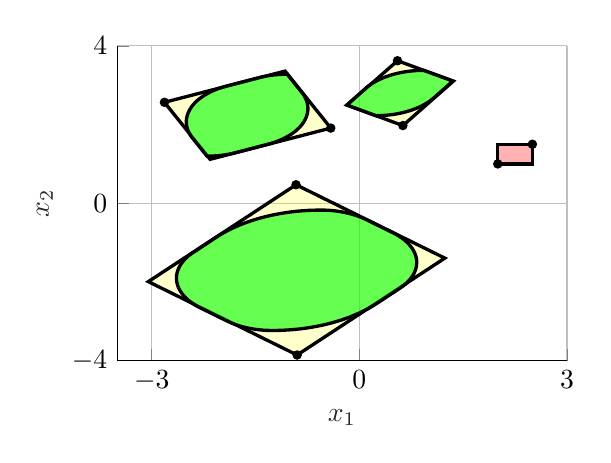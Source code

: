 % This file was created by matlab2tikz.
%
%The latest updates can be retrieved from
%  http://www.mathworks.com/matlabcentral/fileexchange/22022-matlab2tikz-matlab2tikz
%where you can also make suggestions and rate matlab2tikz.
%
\definecolor{mycolor1}{rgb}{1.0,1.0,0.0}%
%
\begin{tikzpicture}

\begin{axis}[%
width=5.714cm,
height=4cm,
at={(0cm,0cm)},
scale only axis,
xmin=-3.5,
xmax=3,
xtick={-3,  0,  3},
xlabel style={font=\color{white!15!black}},
xlabel={$x_1$},
ymin=-4,
ymax=4,
ytick={-4,  0,  4},
ylabel style={font=\color{white!15!black}},
ylabel={$x_2$},
axis background/.style={fill=white},
axis x line*=bottom,
axis y line*=left,
xmajorgrids,
ymajorgrids
]

\addplot[area legend, line width=1.2pt, draw=black, fill=red, fill opacity=0.3, forget plot]
table[row sep=crcr] {%
x	y\\
2	1\\
2.5	1\\
2.5	1.5\\
2	1.5\\
}--cycle;
\addplot[only marks, mark=*, mark options={}, mark size=1.5pt, color=black, fill=black] table[row sep=crcr]{%
x	y\\
2	1\\
2.5	1.5\\
};

\addplot[area legend, line width=1.2pt, draw=black, fill=mycolor1, fill opacity=0.2, forget plot]
table[row sep=crcr] {%
x	y\\
0.629	1.974\\
1.357	3.102\\
0.551	3.621\\
-0.177	2.494\\
}--cycle;
\addplot[only marks, mark=*, mark options={}, mark size=1.5pt, color=black, fill=black] table[row sep=crcr]{%
x	y\\
0.629	1.974\\
0.551	3.621\\
};

\addplot[area legend, line width=1.2pt, draw=black, fill=green, fill opacity=0.6, forget plot]
table[row sep=crcr] {%
x	y\\
0.239	2.225\\
0.261	2.226\\
0.281	2.226\\
0.301	2.227\\
0.321	2.229\\
0.341	2.231\\
0.361	2.233\\
0.381	2.235\\
0.401	2.238\\
0.42	2.242\\
0.44	2.246\\
0.46	2.25\\
0.479	2.254\\
0.498	2.259\\
0.518	2.265\\
0.537	2.27\\
0.556	2.277\\
0.575	2.283\\
0.594	2.29\\
0.612	2.297\\
0.631	2.305\\
0.649	2.313\\
0.667	2.321\\
0.685	2.33\\
0.703	2.339\\
0.721	2.348\\
0.738	2.358\\
0.756	2.368\\
0.773	2.379\\
0.789	2.39\\
0.806	2.401\\
0.822	2.412\\
0.839	2.424\\
0.854	2.436\\
0.87	2.449\\
0.886	2.461\\
0.901	2.474\\
0.916	2.488\\
0.93	2.501\\
0.945	2.515\\
0.959	2.53\\
0.972	2.544\\
0.986	2.559\\
0.999	2.574\\
1.012	2.589\\
1.025	2.605\\
1.037	2.621\\
1.049	2.637\\
1.061	2.653\\
1.072	2.67\\
1.352	3.106\\
0.931	3.376\\
0.909	3.376\\
0.889	3.375\\
0.869	3.374\\
0.849	3.373\\
0.829	3.371\\
0.809	3.369\\
0.789	3.366\\
0.77	3.363\\
0.75	3.36\\
0.73	3.356\\
0.711	3.352\\
0.691	3.347\\
0.672	3.342\\
0.653	3.337\\
0.633	3.331\\
0.614	3.325\\
0.595	3.319\\
0.577	3.312\\
0.558	3.304\\
0.54	3.297\\
0.521	3.289\\
0.503	3.281\\
0.485	3.272\\
0.467	3.263\\
0.45	3.253\\
0.432	3.243\\
0.415	3.233\\
0.398	3.223\\
0.381	3.212\\
0.364	3.201\\
0.348	3.189\\
0.332	3.178\\
0.316	3.165\\
0.3	3.153\\
0.285	3.14\\
0.27	3.127\\
0.255	3.114\\
0.24	3.1\\
0.226	3.086\\
0.212	3.072\\
0.198	3.058\\
0.184	3.043\\
0.171	3.028\\
0.158	3.012\\
0.146	2.997\\
0.133	2.981\\
0.121	2.965\\
0.11	2.949\\
0.099	2.932\\
-0.182	2.496\\
0.239	2.225\\
}--cycle;

\addplot[area legend, line width=1.2pt, draw=black, fill=mycolor1, fill opacity=0.2, forget plot]
table[row sep=crcr] {%
x	y\\
-0.413	1.91\\
-1.073	3.358\\
-2.816	2.565\\
-2.156	1.117\\
}--cycle;
\addplot[only marks, mark=*, mark options={}, mark size=1.5pt, color=black, fill=black] table[row sep=crcr]{%
x	y\\
-0.413	1.91\\
-2.816	2.565\\
};

\addplot[area legend, line width=1.2pt, draw=black, fill=green, fill opacity=0.6, forget plot]
table[row sep=crcr] {%
x	y\\
-1.328	1.496\\
-1.31	1.504\\
-1.292	1.513\\
-1.274	1.522\\
-1.257	1.532\\
-1.239	1.542\\
-1.222	1.552\\
-1.205	1.563\\
-1.188	1.574\\
-1.172	1.585\\
-1.156	1.597\\
-1.139	1.609\\
-1.124	1.621\\
-1.108	1.633\\
-1.093	1.646\\
-1.078	1.66\\
-1.063	1.673\\
-1.048	1.687\\
-1.034	1.701\\
-1.02	1.715\\
-1.007	1.73\\
-0.993	1.745\\
-0.98	1.76\\
-0.967	1.775\\
-0.955	1.791\\
-0.943	1.807\\
-0.931	1.823\\
-0.919	1.839\\
-0.908	1.856\\
-0.897	1.873\\
-0.887	1.89\\
-0.877	1.907\\
-0.867	1.925\\
-0.857	1.942\\
-0.848	1.96\\
-0.84	1.978\\
-0.831	1.996\\
-0.823	2.015\\
-0.816	2.033\\
-0.808	2.052\\
-0.801	2.071\\
-0.795	2.09\\
-0.789	2.109\\
-0.783	2.128\\
-0.778	2.147\\
-0.773	2.166\\
-0.768	2.186\\
-0.764	2.206\\
-0.76	2.225\\
-0.757	2.245\\
-0.754	2.265\\
-0.751	2.285\\
-0.749	2.304\\
-0.747	2.324\\
-0.745	2.344\\
-0.744	2.364\\
-0.744	2.384\\
-0.744	2.404\\
-0.744	2.424\\
-0.744	2.445\\
-0.745	2.465\\
-0.747	2.485\\
-0.748	2.504\\
-0.75	2.524\\
-0.753	2.544\\
-0.756	2.564\\
-0.759	2.584\\
-0.763	2.603\\
-0.767	2.623\\
-0.772	2.643\\
-0.777	2.662\\
-0.782	2.681\\
-0.788	2.701\\
-0.794	2.72\\
-0.8	2.739\\
-0.807	2.757\\
-0.814	2.776\\
-0.822	2.795\\
-0.83	2.813\\
-1.042	3.278\\
-1.064	3.278\\
-1.084	3.277\\
-1.104	3.276\\
-1.124	3.275\\
-1.144	3.273\\
-1.164	3.27\\
-1.184	3.268\\
-1.204	3.265\\
-1.223	3.261\\
-1.243	3.258\\
-1.263	3.253\\
-1.282	3.249\\
-1.302	3.244\\
-1.321	3.239\\
-1.34	3.233\\
-1.359	3.227\\
-1.378	3.22\\
-1.397	3.213\\
-1.415	3.206\\
-1.434	3.198\\
-1.452	3.19\\
-1.915	2.979\\
-1.933	2.97\\
-1.951	2.961\\
-1.969	2.952\\
-1.986	2.942\\
-2.004	2.933\\
-2.021	2.922\\
-2.038	2.912\\
-2.055	2.901\\
-2.071	2.889\\
-2.088	2.878\\
-2.104	2.866\\
-2.119	2.854\\
-2.135	2.841\\
-2.15	2.828\\
-2.165	2.815\\
-2.18	2.802\\
-2.195	2.788\\
-2.209	2.774\\
-2.223	2.759\\
-2.237	2.745\\
-2.25	2.73\\
-2.263	2.715\\
-2.276	2.699\\
-2.288	2.684\\
-2.3	2.668\\
-2.312	2.652\\
-2.324	2.635\\
-2.335	2.619\\
-2.346	2.602\\
-2.356	2.585\\
-2.366	2.567\\
-2.376	2.55\\
-2.386	2.532\\
-2.395	2.514\\
-2.403	2.496\\
-2.412	2.478\\
-2.42	2.46\\
-2.427	2.441\\
-2.435	2.423\\
-2.442	2.404\\
-2.448	2.385\\
-2.454	2.366\\
-2.46	2.347\\
-2.465	2.327\\
-2.47	2.308\\
-2.475	2.289\\
-2.479	2.269\\
-2.483	2.249\\
-2.486	2.23\\
-2.49	2.21\\
-2.492	2.19\\
-2.494	2.17\\
-2.496	2.15\\
-2.498	2.13\\
-2.499	2.11\\
-2.499	2.09\\
-2.5	2.07\\
-2.499	2.05\\
-2.499	2.03\\
-2.498	2.01\\
-2.497	1.99\\
-2.495	1.97\\
-2.493	1.95\\
-2.49	1.93\\
-2.487	1.911\\
-2.484	1.891\\
-2.48	1.871\\
-2.476	1.851\\
-2.471	1.832\\
-2.466	1.813\\
-2.461	1.793\\
-2.455	1.774\\
-2.449	1.755\\
-2.443	1.736\\
-2.436	1.717\\
-2.429	1.698\\
-2.421	1.68\\
-2.413	1.661\\
-2.201	1.197\\
-2.179	1.197\\
-2.159	1.198\\
-2.139	1.199\\
-2.119	1.2\\
-2.099	1.202\\
-2.079	1.204\\
-2.059	1.207\\
-2.039	1.21\\
-2.02	1.213\\
-2.0	1.217\\
-1.98	1.221\\
-1.961	1.226\\
-1.942	1.231\\
-1.922	1.236\\
-1.903	1.242\\
-1.884	1.248\\
-1.865	1.254\\
-1.846	1.261\\
-1.828	1.268\\
-1.809	1.276\\
-1.791	1.284\\
-1.328	1.496\\
}--cycle;

\addplot[area legend, line width=1.2pt, draw=black, fill=mycolor1, fill opacity=0.2, forget plot]
table[row sep=crcr] {%
x	y\\
-0.915	0.471\\
-3.049	-1.99\\
-0.899	-3.854\\
1.235	-1.393\\
}--cycle;
\addplot[only marks, mark=*, mark options={}, mark size=1.5pt, color=black, fill=black] table[row sep=crcr]{%
x	y\\
-0.915	0.471\\
-0.899	-3.854\\
};

\addplot[area legend, line width=1.2pt, draw=black, fill=green, fill opacity=0.6, forget plot]
table[row sep=crcr] {%
x	y\\
0.102	-0.417\\
0.087	-0.404\\
0.071	-0.391\\
0.055	-0.379\\
0.039	-0.367\\
0.023	-0.355\\
0.006	-0.344\\
-0.01	-0.333\\
-0.027	-0.322\\
-0.044	-0.312\\
-0.062	-0.302\\
-0.079	-0.292\\
-0.097	-0.283\\
-0.115	-0.274\\
-0.133	-0.265\\
-0.152	-0.257\\
-0.17	-0.249\\
-0.189	-0.242\\
-0.207	-0.234\\
-0.226	-0.228\\
-0.245	-0.221\\
-0.264	-0.215\\
-0.284	-0.21\\
-0.303	-0.205\\
-0.323	-0.2\\
-0.342	-0.195\\
-0.362	-0.191\\
-0.381	-0.188\\
-0.401	-0.184\\
-0.421	-0.182\\
-0.441	-0.179\\
-0.461	-0.177\\
-0.481	-0.175\\
-0.501	-0.174\\
-0.521	-0.173\\
-0.541	-0.173\\
-0.561	-0.173\\
-0.581	-0.173\\
-0.601	-0.173\\
-0.621	-0.174\\
-0.641	-0.175\\
-0.661	-0.176\\
-0.681	-0.177\\
-0.701	-0.178\\
-0.721	-0.18\\
-0.741	-0.181\\
-0.761	-0.183\\
-0.781	-0.186\\
-0.801	-0.188\\
-0.821	-0.191\\
-0.841	-0.193\\
-0.86	-0.196\\
-0.88	-0.199\\
-0.9	-0.203\\
-0.92	-0.206\\
-0.939	-0.21\\
-0.959	-0.214\\
-0.979	-0.218\\
-0.998	-0.222\\
-1.018	-0.227\\
-1.037	-0.232\\
-1.057	-0.237\\
-1.076	-0.242\\
-1.095	-0.247\\
-1.115	-0.253\\
-1.134	-0.258\\
-1.153	-0.264\\
-1.172	-0.27\\
-1.191	-0.277\\
-1.21	-0.283\\
-1.229	-0.29\\
-1.248	-0.296\\
-1.266	-0.303\\
-1.285	-0.311\\
-1.304	-0.318\\
-1.322	-0.326\\
-1.341	-0.333\\
-1.359	-0.341\\
-1.378	-0.35\\
-1.396	-0.358\\
-1.414	-0.366\\
-1.432	-0.375\\
-1.45	-0.384\\
-1.468	-0.393\\
-1.486	-0.402\\
-1.503	-0.412\\
-1.521	-0.421\\
-1.538	-0.431\\
-1.556	-0.441\\
-1.573	-0.451\\
-1.59	-0.461\\
-1.607	-0.472\\
-1.624	-0.482\\
-1.641	-0.493\\
-1.658	-0.504\\
-1.675	-0.515\\
-1.691	-0.526\\
-1.708	-0.538\\
-1.724	-0.55\\
-1.74	-0.561\\
-1.756	-0.573\\
-1.772	-0.585\\
-1.788	-0.598\\
-1.804	-0.61\\
-1.82	-0.623\\
-1.835	-0.635\\
-1.851	-0.648\\
-1.866	-0.661\\
-1.881	-0.674\\
-1.896	-0.688\\
-1.911	-0.701\\
-1.925	-0.715\\
-1.94	-0.729\\
-1.954	-0.743\\
-1.969	-0.757\\
-1.983	-0.771\\
-1.997	-0.785\\
-2.011	-0.8\\
-2.024	-0.814\\
-2.038	-0.829\\
-2.051	-0.844\\
-2.064	-0.859\\
-2.399	-1.247\\
-2.412	-1.262\\
-2.425	-1.277\\
-2.437	-1.293\\
-2.449	-1.309\\
-2.461	-1.326\\
-2.472	-1.342\\
-2.483	-1.359\\
-2.494	-1.376\\
-2.504	-1.393\\
-2.514	-1.41\\
-2.524	-1.428\\
-2.533	-1.445\\
-2.542	-1.463\\
-2.55	-1.482\\
-2.559	-1.5\\
-2.566	-1.518\\
-2.574	-1.537\\
-2.581	-1.556\\
-2.588	-1.574\\
-2.594	-1.593\\
-2.6	-1.612\\
-2.605	-1.632\\
-2.611	-1.651\\
-2.615	-1.671\\
-2.62	-1.69\\
-2.624	-1.71\\
-2.627	-1.729\\
-2.631	-1.749\\
-2.634	-1.769\\
-2.636	-1.789\\
-2.638	-1.809\\
-2.64	-1.829\\
-2.641	-1.849\\
-2.642	-1.869\\
-2.642	-1.889\\
-2.642	-1.909\\
-2.642	-1.929\\
-2.641	-1.949\\
-2.64	-1.969\\
-2.638	-1.989\\
-2.636	-2.009\\
-2.634	-2.029\\
-2.631	-2.048\\
-2.628	-2.068\\
-2.625	-2.088\\
-2.621	-2.108\\
-2.616	-2.127\\
-2.612	-2.147\\
-2.606	-2.166\\
-2.601	-2.185\\
-2.595	-2.204\\
-2.589	-2.223\\
-2.582	-2.242\\
-2.575	-2.261\\
-2.568	-2.28\\
-2.56	-2.298\\
-2.552	-2.317\\
-2.543	-2.335\\
-2.534	-2.353\\
-2.525	-2.37\\
-2.516	-2.388\\
-2.506	-2.405\\
-2.495	-2.423\\
-2.485	-2.44\\
-2.474	-2.456\\
-2.463	-2.473\\
-2.451	-2.489\\
-2.439	-2.505\\
-2.427	-2.521\\
-2.414	-2.537\\
-2.401	-2.552\\
-2.388	-2.567\\
-2.375	-2.582\\
-2.361	-2.597\\
-2.347	-2.611\\
-2.332	-2.625\\
-2.318	-2.639\\
-2.303	-2.652\\
-1.915	-2.987\\
-1.9	-3.0\\
-1.885	-3.012\\
-1.869	-3.025\\
-1.853	-3.037\\
-1.836	-3.049\\
-1.82	-3.06\\
-1.803	-3.071\\
-1.786	-3.082\\
-1.769	-3.092\\
-1.752	-3.102\\
-1.734	-3.112\\
-1.716	-3.121\\
-1.698	-3.13\\
-1.68	-3.138\\
-1.662	-3.147\\
-1.643	-3.155\\
-1.625	-3.162\\
-1.606	-3.169\\
-1.587	-3.176\\
-1.568	-3.182\\
-1.549	-3.188\\
-1.53	-3.194\\
-1.51	-3.199\\
-1.491	-3.204\\
-1.471	-3.208\\
-1.452	-3.212\\
-1.432	-3.216\\
-1.412	-3.219\\
-1.392	-3.222\\
-1.372	-3.225\\
-1.353	-3.227\\
-1.333	-3.228\\
-1.312	-3.229\\
-1.292	-3.23\\
-1.272	-3.231\\
-1.252	-3.231\\
-1.232	-3.231\\
-1.212	-3.23\\
-1.192	-3.23\\
-1.172	-3.229\\
-1.152	-3.228\\
-1.132	-3.227\\
-1.112	-3.225\\
-1.092	-3.224\\
-1.072	-3.222\\
-1.052	-3.22\\
-1.032	-3.218\\
-1.013	-3.216\\
-0.993	-3.213\\
-0.973	-3.21\\
-0.953	-3.207\\
-0.933	-3.204\\
-0.914	-3.201\\
-0.894	-3.197\\
-0.874	-3.194\\
-0.854	-3.19\\
-0.835	-3.186\\
-0.815	-3.181\\
-0.796	-3.177\\
-0.776	-3.172\\
-0.757	-3.167\\
-0.738	-3.162\\
-0.718	-3.157\\
-0.699	-3.151\\
-0.68	-3.145\\
-0.661	-3.139\\
-0.641	-3.133\\
-0.622	-3.127\\
-0.603	-3.121\\
-0.585	-3.114\\
-0.566	-3.107\\
-0.547	-3.1\\
-0.528	-3.093\\
-0.51	-3.086\\
-0.491	-3.078\\
-0.473	-3.07\\
-0.454	-3.062\\
-0.436	-3.054\\
-0.418	-3.046\\
-0.4	-3.037\\
-0.381	-3.029\\
-0.364	-3.02\\
-0.346	-3.011\\
-0.328	-3.001\\
-0.31	-2.992\\
-0.293	-2.982\\
-0.275	-2.973\\
-0.258	-2.963\\
-0.24	-2.953\\
-0.223	-2.942\\
-0.206	-2.932\\
-0.189	-2.921\\
-0.172	-2.911\\
-0.155	-2.9\\
-0.139	-2.889\\
-0.122	-2.877\\
-0.106	-2.866\\
-0.089	-2.854\\
-0.073	-2.842\\
-0.057	-2.83\\
-0.041	-2.818\\
-0.025	-2.806\\
-0.009	-2.794\\
0.006	-2.781\\
0.022	-2.768\\
0.037	-2.755\\
0.052	-2.742\\
0.067	-2.729\\
0.082	-2.716\\
0.097	-2.702\\
0.112	-2.689\\
0.126	-2.675\\
0.141	-2.661\\
0.155	-2.647\\
0.169	-2.633\\
0.183	-2.618\\
0.197	-2.604\\
0.211	-2.589\\
0.224	-2.574\\
0.238	-2.56\\
0.251	-2.545\\
0.586	-2.157\\
0.599	-2.142\\
0.611	-2.126\\
0.624	-2.11\\
0.636	-2.094\\
0.647	-2.078\\
0.659	-2.062\\
0.67	-2.045\\
0.68	-2.028\\
0.691	-2.011\\
0.7	-1.993\\
0.71	-1.976\\
0.719	-1.958\\
0.728	-1.94\\
0.737	-1.922\\
0.745	-1.904\\
0.753	-1.885\\
0.76	-1.867\\
0.767	-1.848\\
0.774	-1.829\\
0.781	-1.81\\
0.786	-1.791\\
0.792	-1.772\\
0.797	-1.753\\
0.802	-1.733\\
0.806	-1.714\\
0.81	-1.694\\
0.814	-1.674\\
0.817	-1.655\\
0.82	-1.635\\
0.823	-1.615\\
0.825	-1.595\\
0.826	-1.575\\
0.827	-1.555\\
0.828	-1.535\\
0.829	-1.515\\
0.829	-1.495\\
0.828	-1.475\\
0.828	-1.455\\
0.826	-1.435\\
0.825	-1.415\\
0.823	-1.395\\
0.821	-1.375\\
0.818	-1.355\\
0.815	-1.335\\
0.811	-1.316\\
0.807	-1.296\\
0.803	-1.276\\
0.798	-1.257\\
0.793	-1.238\\
0.787	-1.218\\
0.782	-1.199\\
0.775	-1.18\\
0.769	-1.161\\
0.762	-1.142\\
0.754	-1.124\\
0.746	-1.105\\
0.738	-1.087\\
0.73	-1.069\\
0.721	-1.051\\
0.712	-1.033\\
0.702	-1.016\\
0.692	-0.998\\
0.682	-0.981\\
0.671	-0.964\\
0.66	-0.947\\
0.649	-0.931\\
0.637	-0.914\\
0.626	-0.898\\
0.613	-0.882\\
0.601	-0.867\\
0.588	-0.851\\
0.575	-0.836\\
0.561	-0.821\\
0.547	-0.807\\
0.533	-0.793\\
0.519	-0.779\\
0.504	-0.765\\
0.489	-0.751\\
0.102	-0.417\\
}--cycle;
\end{axis}
\end{tikzpicture}%